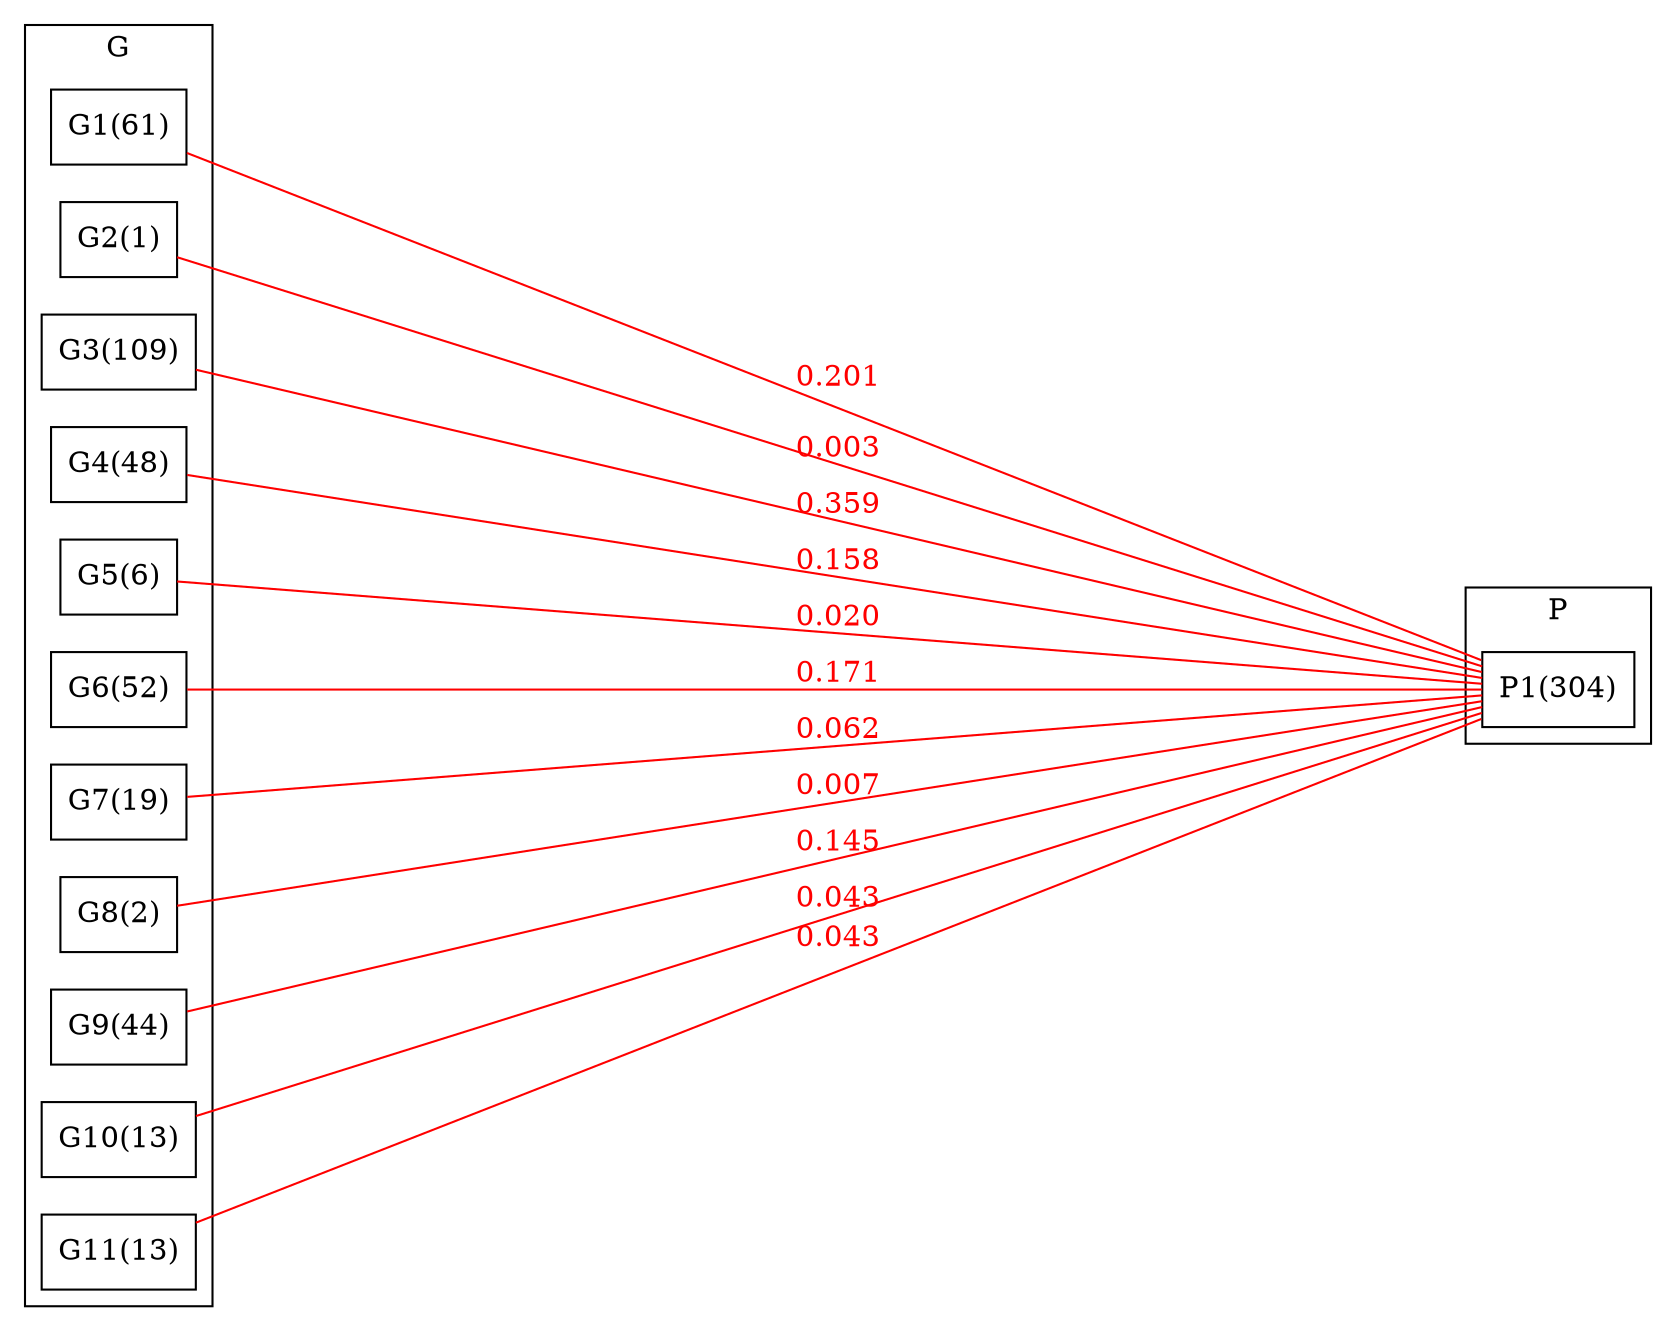 strict graph BCG {
rankdir=LR;
splines=true;
ranksep="8 equally";
concentrate = true;
node [shape=rectangle];
subgraph cluster_G {
label = "G";
color=black;
rank="same"
G1 [label="G1(61)"];
G2 [label="G2(1)"];
G3 [label="G3(109)"];
G4 [label="G4(48)"];
G5 [label="G5(6)"];
G6 [label="G6(52)"];
G7 [label="G7(19)"];
G8 [label="G8(2)"];
G9 [label="G9(44)"];
G10 [label="G10(13)"];
G11 [label="G11(13)"];
}
subgraph cluster_P {
label = "P";
color="black";
rank="same"
P1 [label="P1(304)"];
}
G1 -- P1[label="0.201",color="red",fontcolor="red"];
G2 -- P1[label="0.003",color="red",fontcolor="red"];
G3 -- P1[label="0.359",color="red",fontcolor="red"];
G4 -- P1[label="0.158",color="red",fontcolor="red"];
G5 -- P1[label="0.020",color="red",fontcolor="red"];
G6 -- P1[label="0.171",color="red",fontcolor="red"];
G7 -- P1[label="0.062",color="red",fontcolor="red"];
G8 -- P1[label="0.007",color="red",fontcolor="red"];
G9 -- P1[label="0.145",color="red",fontcolor="red"];
G10 -- P1[label="0.043",color="red",fontcolor="red"];
G11 -- P1[label="0.043",color="red",fontcolor="red"];
}
